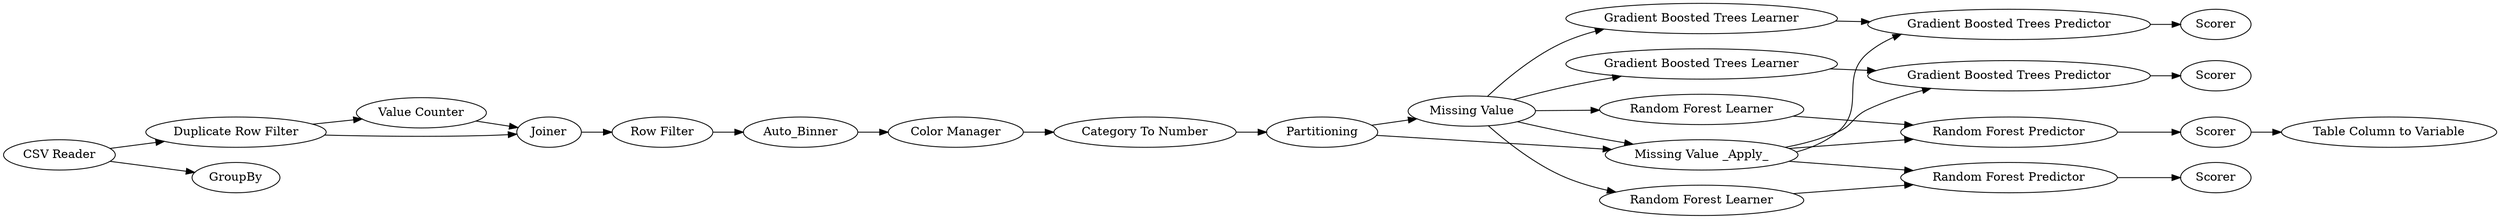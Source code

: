 digraph {
	115 -> 116
	4 -> 5
	2 -> 117
	119 -> 120
	117 -> 121
	1 -> 111
	11 -> 3
	108 -> 109
	123 -> 121
	11 -> 117
	117 -> 119
	121 -> 125
	2 -> 11
	117 -> 122
	21 -> 2
	110 -> 115
	122 -> 126
	11 -> 123
	124 -> 122
	13 -> 109
	11 -> 124
	118 -> 119
	109 -> 110
	116 -> 21
	5 -> 100
	3 -> 4
	1 -> 13
	11 -> 118
	117 -> 4
	13 -> 108
	126 [label=Scorer]
	21 [label="Category To Number"]
	108 [label="Value Counter"]
	122 [label="Gradient Boosted Trees Predictor"]
	121 [label="Gradient Boosted Trees Predictor"]
	3 [label="Random Forest Learner"]
	119 [label="Random Forest Predictor"]
	109 [label=Joiner]
	110 [label="Row Filter"]
	123 [label="Gradient Boosted Trees Learner"]
	125 [label=Scorer]
	1 [label="CSV Reader"]
	115 [label=Auto_Binner]
	11 [label="Missing Value"]
	4 [label="Random Forest Predictor"]
	124 [label="Gradient Boosted Trees Learner"]
	100 [label="Table Column to Variable"]
	117 [label="Missing Value _Apply_"]
	5 [label=Scorer]
	13 [label="Duplicate Row Filter"]
	120 [label=Scorer]
	118 [label="Random Forest Learner"]
	116 [label="Color Manager"]
	111 [label=GroupBy]
	2 [label=Partitioning]
	rankdir=LR
}

